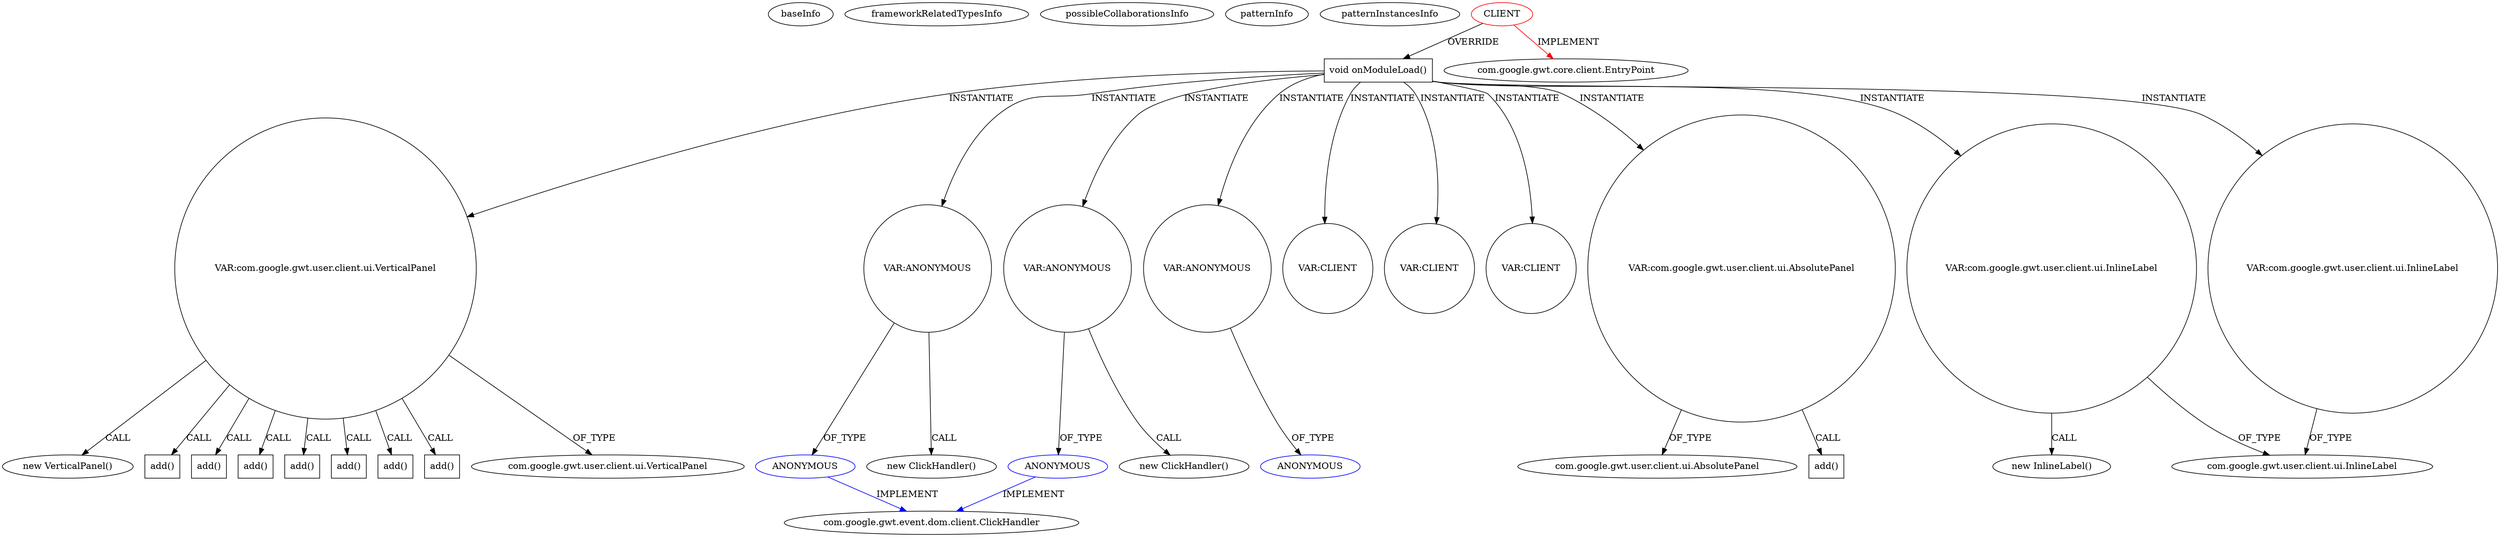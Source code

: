 digraph {
baseInfo[graphId=315,category="pattern",isAnonymous=false,possibleRelation=true]
frameworkRelatedTypesInfo[0="com.google.gwt.core.client.EntryPoint"]
possibleCollaborationsInfo[0="315~INSTANTIATION-OVERRIDING_METHOD_DECLARATION-~com.google.gwt.core.client.EntryPoint ~com.google.gwt.event.dom.client.ClickHandler ~false~true",1="315~INSTANTIATION-OVERRIDING_METHOD_DECLARATION-~com.google.gwt.core.client.EntryPoint ~com.google.gwt.event.dom.client.ClickHandler ~false~true"]
patternInfo[frequency=2.0,patternRootClient=0]
patternInstancesInfo[0="ashtonthomas-gwt-fast-touch-press~/ashtonthomas-gwt-fast-touch-press/gwt-fast-touch-press-master/src/io/ashton/fastpress/client/Gwt_fast_press.java~Gwt_fast_press~744",1="nakaken0629-mezamashimailgwt~/nakaken0629-mezamashimailgwt/mezamashimailgwt-master/mezamashimailgwt/src/com/appspot/mezamashimailgwt/client/Mezamashimailgwt.java~Mezamashimailgwt~4116"]
139[label="new VerticalPanel()",vertexType="CONSTRUCTOR_CALL",isFrameworkType=false]
140[label="VAR:com.google.gwt.user.client.ui.VerticalPanel",vertexType="VARIABLE_EXPRESION",isFrameworkType=false,shape=circle]
214[label="add()",vertexType="INSIDE_CALL",isFrameworkType=false,shape=box]
204[label="add()",vertexType="INSIDE_CALL",isFrameworkType=false,shape=box]
191[label="add()",vertexType="INSIDE_CALL",isFrameworkType=false,shape=box]
224[label="add()",vertexType="INSIDE_CALL",isFrameworkType=false,shape=box]
196[label="add()",vertexType="INSIDE_CALL",isFrameworkType=false,shape=box]
186[label="add()",vertexType="INSIDE_CALL",isFrameworkType=false,shape=box]
229[label="add()",vertexType="INSIDE_CALL",isFrameworkType=false,shape=box]
141[label="com.google.gwt.user.client.ui.VerticalPanel",vertexType="FRAMEWORK_CLASS_TYPE",isFrameworkType=false]
2[label="void onModuleLoad()",vertexType="OVERRIDING_METHOD_DECLARATION",isFrameworkType=false,shape=box]
0[label="CLIENT",vertexType="ROOT_CLIENT_CLASS_DECLARATION",isFrameworkType=false,color=red]
150[label="VAR:ANONYMOUS",vertexType="VARIABLE_EXPRESION",isFrameworkType=false,shape=circle]
151[label="ANONYMOUS",vertexType="REFERENCE_ANONYMOUS_DECLARATION",isFrameworkType=false,color=blue]
1[label="com.google.gwt.core.client.EntryPoint",vertexType="FRAMEWORK_INTERFACE_TYPE",isFrameworkType=false]
237[label="VAR:ANONYMOUS",vertexType="VARIABLE_EXPRESION",isFrameworkType=false,shape=circle]
238[label="ANONYMOUS",vertexType="REFERENCE_ANONYMOUS_DECLARATION",isFrameworkType=false,color=blue]
180[label="VAR:ANONYMOUS",vertexType="VARIABLE_EXPRESION",isFrameworkType=false,shape=circle]
181[label="ANONYMOUS",vertexType="REFERENCE_ANONYMOUS_DECLARATION",isFrameworkType=false,color=blue]
40[label="VAR:CLIENT",vertexType="VARIABLE_EXPRESION",isFrameworkType=false,shape=circle]
24[label="VAR:CLIENT",vertexType="VARIABLE_EXPRESION",isFrameworkType=false,shape=circle]
4[label="VAR:CLIENT",vertexType="VARIABLE_EXPRESION",isFrameworkType=false,shape=circle]
149[label="new ClickHandler()",vertexType="CONSTRUCTOR_CALL",isFrameworkType=false]
236[label="new ClickHandler()",vertexType="CONSTRUCTOR_CALL",isFrameworkType=false]
152[label="com.google.gwt.event.dom.client.ClickHandler",vertexType="FRAMEWORK_INTERFACE_TYPE",isFrameworkType=false]
26[label="VAR:com.google.gwt.user.client.ui.AbsolutePanel",vertexType="VARIABLE_EXPRESION",isFrameworkType=false,shape=circle]
9[label="com.google.gwt.user.client.ui.AbsolutePanel",vertexType="FRAMEWORK_CLASS_TYPE",isFrameworkType=false]
27[label="add()",vertexType="INSIDE_CALL",isFrameworkType=false,shape=box]
62[label="VAR:com.google.gwt.user.client.ui.InlineLabel",vertexType="VARIABLE_EXPRESION",isFrameworkType=false,shape=circle]
61[label="new InlineLabel()",vertexType="CONSTRUCTOR_CALL",isFrameworkType=false]
6[label="com.google.gwt.user.client.ui.InlineLabel",vertexType="FRAMEWORK_CLASS_TYPE",isFrameworkType=false]
104[label="VAR:com.google.gwt.user.client.ui.InlineLabel",vertexType="VARIABLE_EXPRESION",isFrameworkType=false,shape=circle]
140->204[label="CALL"]
151->152[label="IMPLEMENT",color=blue]
237->236[label="CALL"]
2->237[label="INSTANTIATE"]
140->186[label="CALL"]
62->61[label="CALL"]
26->9[label="OF_TYPE"]
180->181[label="OF_TYPE"]
2->40[label="INSTANTIATE"]
140->191[label="CALL"]
2->26[label="INSTANTIATE"]
0->1[label="IMPLEMENT",color=red]
0->2[label="OVERRIDE"]
2->62[label="INSTANTIATE"]
140->214[label="CALL"]
140->224[label="CALL"]
237->238[label="OF_TYPE"]
140->141[label="OF_TYPE"]
140->196[label="CALL"]
26->27[label="CALL"]
2->140[label="INSTANTIATE"]
140->139[label="CALL"]
150->151[label="OF_TYPE"]
2->150[label="INSTANTIATE"]
150->149[label="CALL"]
2->180[label="INSTANTIATE"]
62->6[label="OF_TYPE"]
238->152[label="IMPLEMENT",color=blue]
140->229[label="CALL"]
2->24[label="INSTANTIATE"]
2->104[label="INSTANTIATE"]
104->6[label="OF_TYPE"]
2->4[label="INSTANTIATE"]
}
